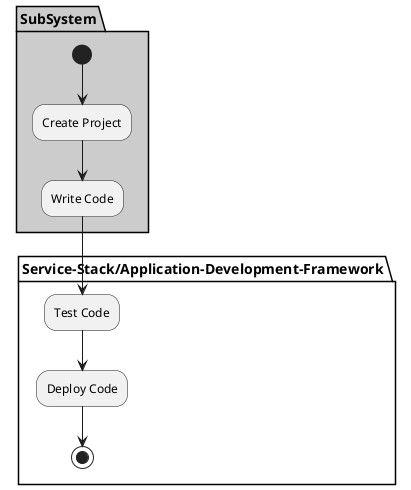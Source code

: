@startuml

partition "Service-Stack/Application-Development-Framework" {

}

partition SubSystem  #cccccc {
  (*) --> "Create Project"
  --> "Write Code"
}

partition "Service-Stack/Application-Development-Framework" {
  "Write Code" --> "Test Code"
  "Test Code" --> "Deploy Code"
  "Deploy Code" --> (*)
}

@enduml
